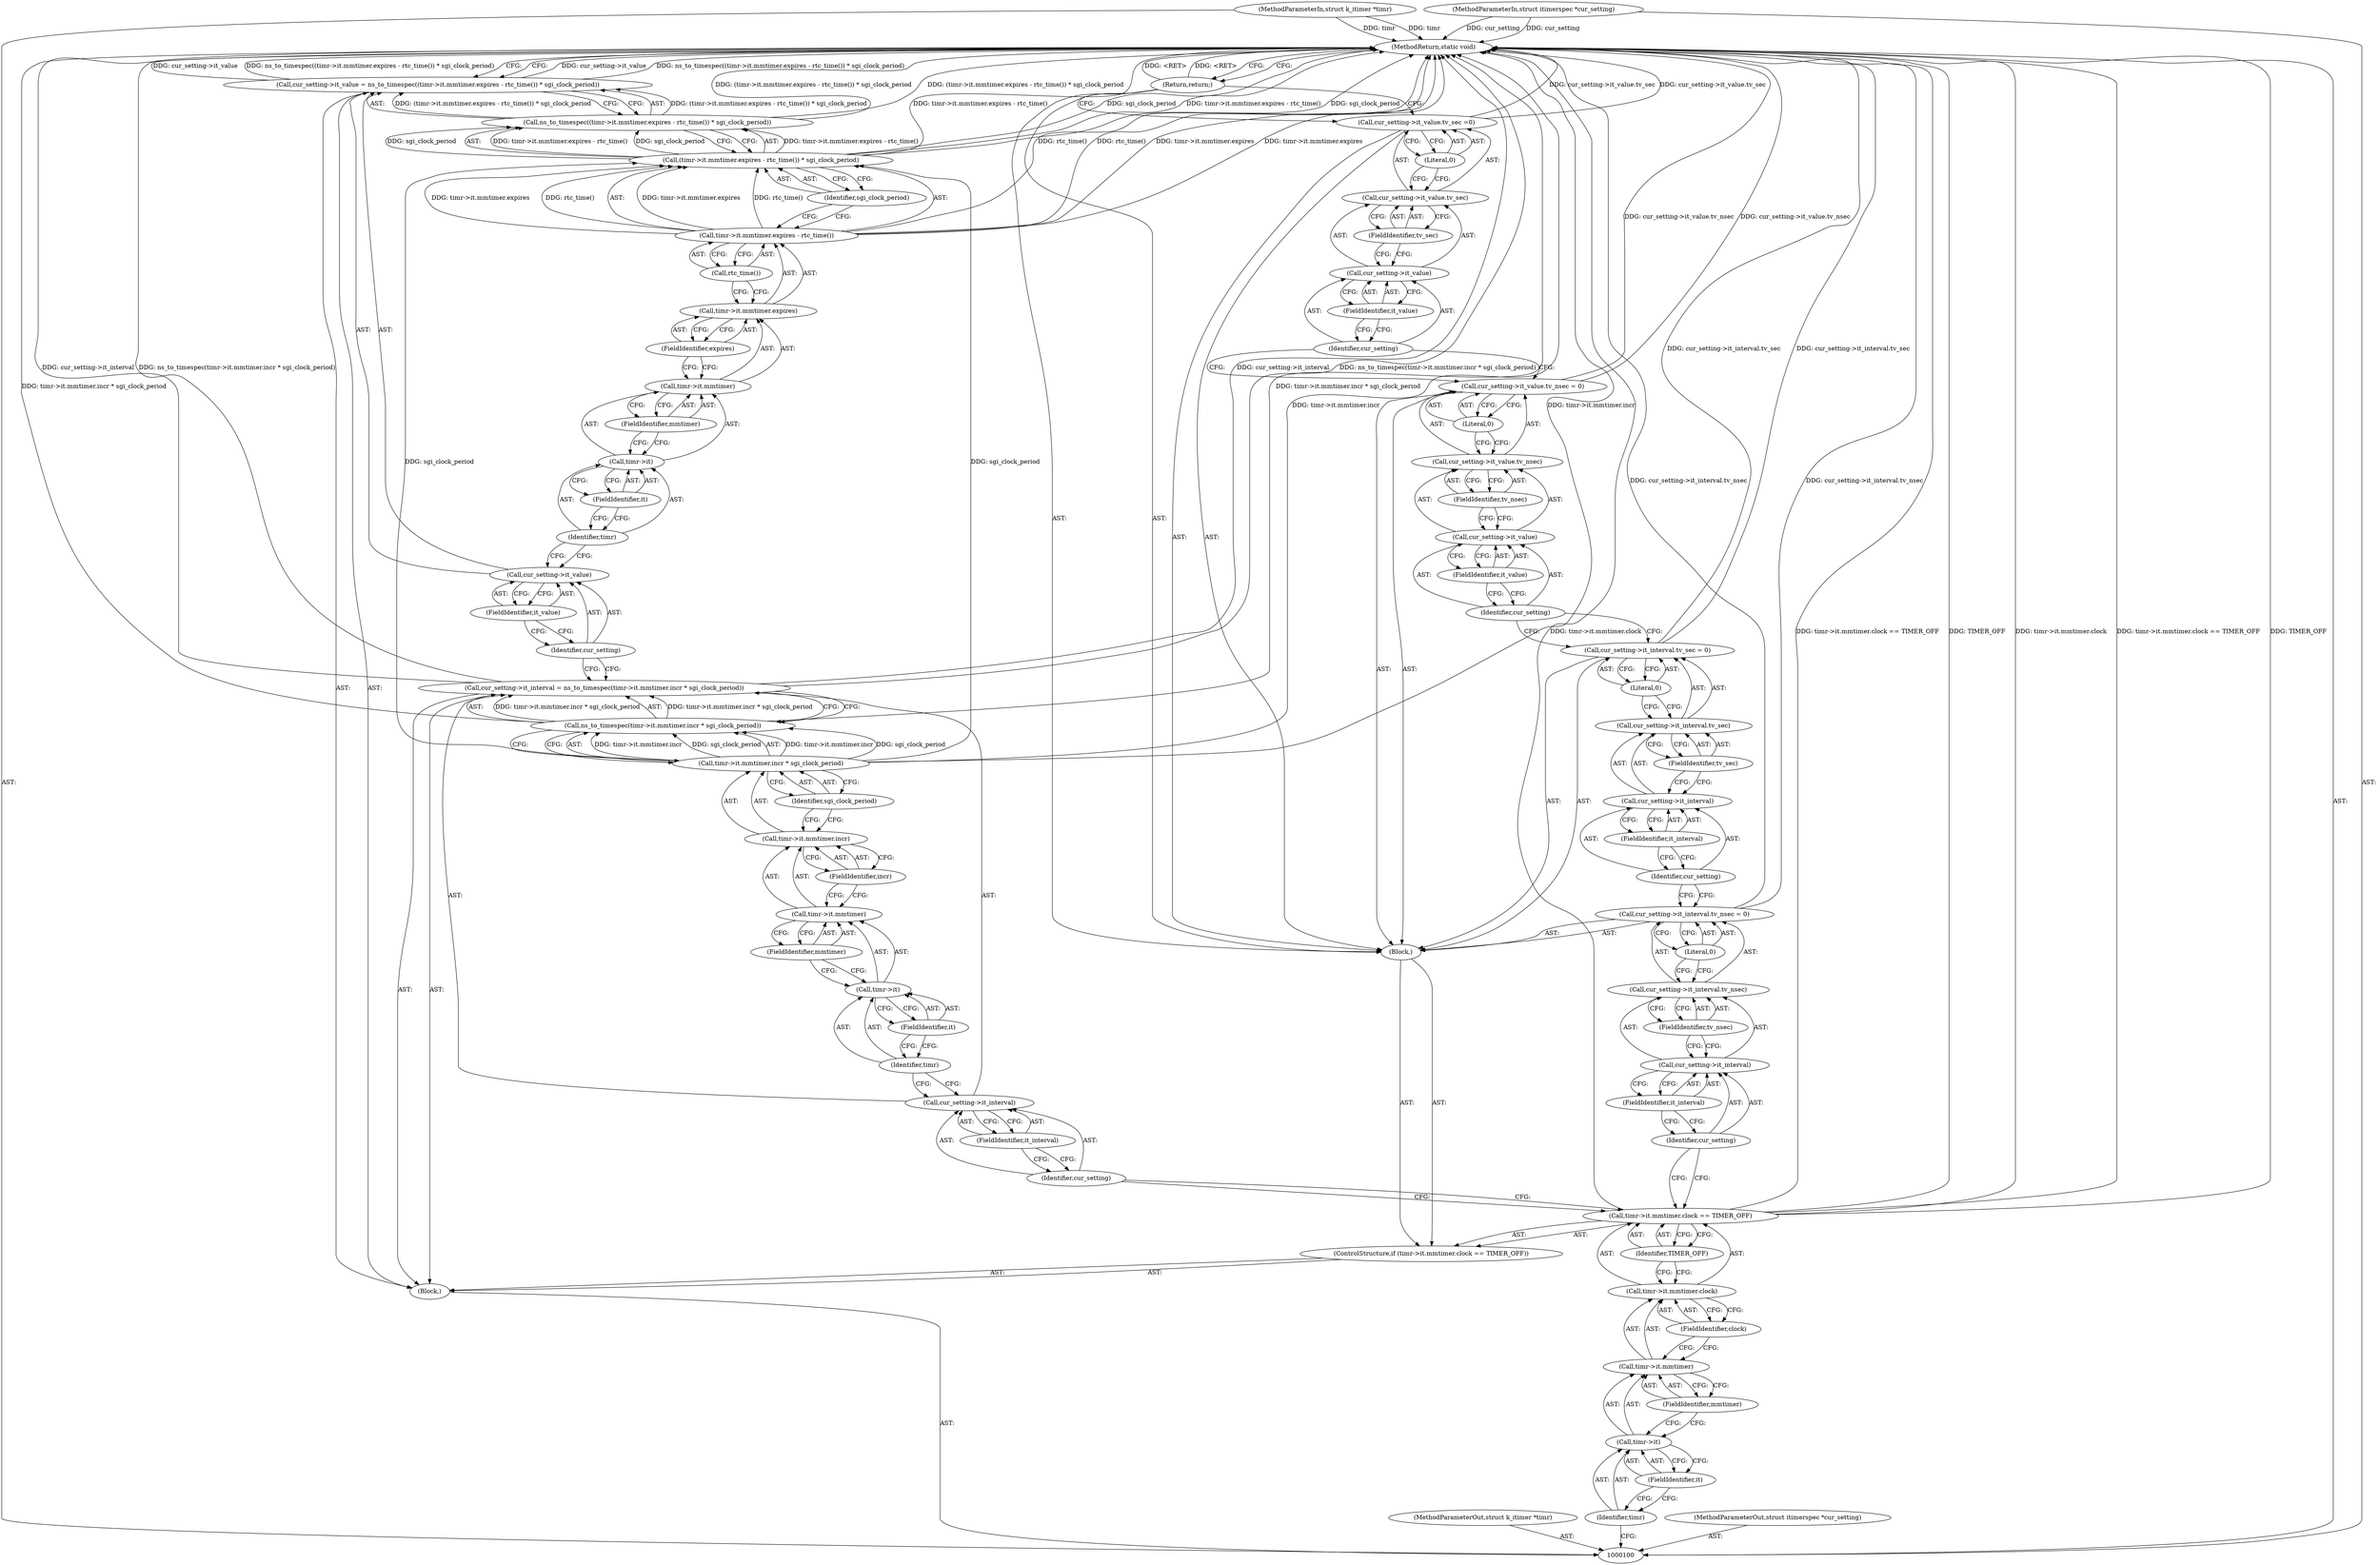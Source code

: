 digraph "0_linux_f8bd2258e2d520dff28c855658bd24bdafb5102d_2" {
"1000174" [label="(MethodReturn,static void)"];
"1000101" [label="(MethodParameterIn,struct k_itimer *timr)"];
"1000219" [label="(MethodParameterOut,struct k_itimer *timr)"];
"1000102" [label="(MethodParameterIn,struct itimerspec *cur_setting)"];
"1000220" [label="(MethodParameterOut,struct itimerspec *cur_setting)"];
"1000144" [label="(Call,cur_setting->it_interval = ns_to_timespec(timr->it.mmtimer.incr * sgi_clock_period))"];
"1000145" [label="(Call,cur_setting->it_interval)"];
"1000146" [label="(Identifier,cur_setting)"];
"1000147" [label="(FieldIdentifier,it_interval)"];
"1000148" [label="(Call,ns_to_timespec(timr->it.mmtimer.incr * sgi_clock_period))"];
"1000149" [label="(Call,timr->it.mmtimer.incr * sgi_clock_period)"];
"1000150" [label="(Call,timr->it.mmtimer.incr)"];
"1000151" [label="(Call,timr->it.mmtimer)"];
"1000152" [label="(Call,timr->it)"];
"1000153" [label="(Identifier,timr)"];
"1000154" [label="(FieldIdentifier,it)"];
"1000155" [label="(FieldIdentifier,mmtimer)"];
"1000156" [label="(FieldIdentifier,incr)"];
"1000157" [label="(Identifier,sgi_clock_period)"];
"1000158" [label="(Call,cur_setting->it_value = ns_to_timespec((timr->it.mmtimer.expires - rtc_time()) * sgi_clock_period))"];
"1000159" [label="(Call,cur_setting->it_value)"];
"1000160" [label="(Identifier,cur_setting)"];
"1000161" [label="(FieldIdentifier,it_value)"];
"1000162" [label="(Call,ns_to_timespec((timr->it.mmtimer.expires - rtc_time()) * sgi_clock_period))"];
"1000163" [label="(Call,(timr->it.mmtimer.expires - rtc_time()) * sgi_clock_period)"];
"1000164" [label="(Call,timr->it.mmtimer.expires - rtc_time())"];
"1000165" [label="(Call,timr->it.mmtimer.expires)"];
"1000166" [label="(Call,timr->it.mmtimer)"];
"1000167" [label="(Call,timr->it)"];
"1000168" [label="(Identifier,timr)"];
"1000169" [label="(FieldIdentifier,it)"];
"1000170" [label="(FieldIdentifier,mmtimer)"];
"1000171" [label="(FieldIdentifier,expires)"];
"1000172" [label="(Call,rtc_time())"];
"1000173" [label="(Identifier,sgi_clock_period)"];
"1000103" [label="(Block,)"];
"1000104" [label="(ControlStructure,if (timr->it.mmtimer.clock == TIMER_OFF))"];
"1000110" [label="(FieldIdentifier,it)"];
"1000111" [label="(FieldIdentifier,mmtimer)"];
"1000112" [label="(FieldIdentifier,clock)"];
"1000113" [label="(Identifier,TIMER_OFF)"];
"1000114" [label="(Block,)"];
"1000105" [label="(Call,timr->it.mmtimer.clock == TIMER_OFF)"];
"1000106" [label="(Call,timr->it.mmtimer.clock)"];
"1000107" [label="(Call,timr->it.mmtimer)"];
"1000108" [label="(Call,timr->it)"];
"1000109" [label="(Identifier,timr)"];
"1000119" [label="(FieldIdentifier,it_interval)"];
"1000115" [label="(Call,cur_setting->it_interval.tv_nsec = 0)"];
"1000116" [label="(Call,cur_setting->it_interval.tv_nsec)"];
"1000117" [label="(Call,cur_setting->it_interval)"];
"1000118" [label="(Identifier,cur_setting)"];
"1000120" [label="(FieldIdentifier,tv_nsec)"];
"1000121" [label="(Literal,0)"];
"1000126" [label="(FieldIdentifier,it_interval)"];
"1000122" [label="(Call,cur_setting->it_interval.tv_sec = 0)"];
"1000123" [label="(Call,cur_setting->it_interval.tv_sec)"];
"1000124" [label="(Call,cur_setting->it_interval)"];
"1000125" [label="(Identifier,cur_setting)"];
"1000127" [label="(FieldIdentifier,tv_sec)"];
"1000128" [label="(Literal,0)"];
"1000133" [label="(FieldIdentifier,it_value)"];
"1000129" [label="(Call,cur_setting->it_value.tv_nsec = 0)"];
"1000130" [label="(Call,cur_setting->it_value.tv_nsec)"];
"1000131" [label="(Call,cur_setting->it_value)"];
"1000132" [label="(Identifier,cur_setting)"];
"1000134" [label="(FieldIdentifier,tv_nsec)"];
"1000135" [label="(Literal,0)"];
"1000140" [label="(FieldIdentifier,it_value)"];
"1000136" [label="(Call,cur_setting->it_value.tv_sec =0)"];
"1000137" [label="(Call,cur_setting->it_value.tv_sec)"];
"1000138" [label="(Call,cur_setting->it_value)"];
"1000139" [label="(Identifier,cur_setting)"];
"1000141" [label="(FieldIdentifier,tv_sec)"];
"1000142" [label="(Literal,0)"];
"1000143" [label="(Return,return;)"];
"1000174" -> "1000100"  [label="AST: "];
"1000174" -> "1000143"  [label="CFG: "];
"1000174" -> "1000158"  [label="CFG: "];
"1000143" -> "1000174"  [label="DDG: <RET>"];
"1000158" -> "1000174"  [label="DDG: cur_setting->it_value"];
"1000158" -> "1000174"  [label="DDG: ns_to_timespec((timr->it.mmtimer.expires - rtc_time()) * sgi_clock_period)"];
"1000164" -> "1000174"  [label="DDG: rtc_time()"];
"1000164" -> "1000174"  [label="DDG: timr->it.mmtimer.expires"];
"1000105" -> "1000174"  [label="DDG: timr->it.mmtimer.clock == TIMER_OFF"];
"1000105" -> "1000174"  [label="DDG: TIMER_OFF"];
"1000105" -> "1000174"  [label="DDG: timr->it.mmtimer.clock"];
"1000122" -> "1000174"  [label="DDG: cur_setting->it_interval.tv_sec"];
"1000102" -> "1000174"  [label="DDG: cur_setting"];
"1000149" -> "1000174"  [label="DDG: timr->it.mmtimer.incr"];
"1000115" -> "1000174"  [label="DDG: cur_setting->it_interval.tv_nsec"];
"1000129" -> "1000174"  [label="DDG: cur_setting->it_value.tv_nsec"];
"1000163" -> "1000174"  [label="DDG: timr->it.mmtimer.expires - rtc_time()"];
"1000163" -> "1000174"  [label="DDG: sgi_clock_period"];
"1000148" -> "1000174"  [label="DDG: timr->it.mmtimer.incr * sgi_clock_period"];
"1000144" -> "1000174"  [label="DDG: ns_to_timespec(timr->it.mmtimer.incr * sgi_clock_period)"];
"1000144" -> "1000174"  [label="DDG: cur_setting->it_interval"];
"1000101" -> "1000174"  [label="DDG: timr"];
"1000162" -> "1000174"  [label="DDG: (timr->it.mmtimer.expires - rtc_time()) * sgi_clock_period"];
"1000136" -> "1000174"  [label="DDG: cur_setting->it_value.tv_sec"];
"1000101" -> "1000100"  [label="AST: "];
"1000101" -> "1000174"  [label="DDG: timr"];
"1000219" -> "1000100"  [label="AST: "];
"1000102" -> "1000100"  [label="AST: "];
"1000102" -> "1000174"  [label="DDG: cur_setting"];
"1000220" -> "1000100"  [label="AST: "];
"1000144" -> "1000103"  [label="AST: "];
"1000144" -> "1000148"  [label="CFG: "];
"1000145" -> "1000144"  [label="AST: "];
"1000148" -> "1000144"  [label="AST: "];
"1000160" -> "1000144"  [label="CFG: "];
"1000144" -> "1000174"  [label="DDG: ns_to_timespec(timr->it.mmtimer.incr * sgi_clock_period)"];
"1000144" -> "1000174"  [label="DDG: cur_setting->it_interval"];
"1000148" -> "1000144"  [label="DDG: timr->it.mmtimer.incr * sgi_clock_period"];
"1000145" -> "1000144"  [label="AST: "];
"1000145" -> "1000147"  [label="CFG: "];
"1000146" -> "1000145"  [label="AST: "];
"1000147" -> "1000145"  [label="AST: "];
"1000153" -> "1000145"  [label="CFG: "];
"1000146" -> "1000145"  [label="AST: "];
"1000146" -> "1000105"  [label="CFG: "];
"1000147" -> "1000146"  [label="CFG: "];
"1000147" -> "1000145"  [label="AST: "];
"1000147" -> "1000146"  [label="CFG: "];
"1000145" -> "1000147"  [label="CFG: "];
"1000148" -> "1000144"  [label="AST: "];
"1000148" -> "1000149"  [label="CFG: "];
"1000149" -> "1000148"  [label="AST: "];
"1000144" -> "1000148"  [label="CFG: "];
"1000148" -> "1000174"  [label="DDG: timr->it.mmtimer.incr * sgi_clock_period"];
"1000148" -> "1000144"  [label="DDG: timr->it.mmtimer.incr * sgi_clock_period"];
"1000149" -> "1000148"  [label="DDG: timr->it.mmtimer.incr"];
"1000149" -> "1000148"  [label="DDG: sgi_clock_period"];
"1000149" -> "1000148"  [label="AST: "];
"1000149" -> "1000157"  [label="CFG: "];
"1000150" -> "1000149"  [label="AST: "];
"1000157" -> "1000149"  [label="AST: "];
"1000148" -> "1000149"  [label="CFG: "];
"1000149" -> "1000174"  [label="DDG: timr->it.mmtimer.incr"];
"1000149" -> "1000148"  [label="DDG: timr->it.mmtimer.incr"];
"1000149" -> "1000148"  [label="DDG: sgi_clock_period"];
"1000149" -> "1000163"  [label="DDG: sgi_clock_period"];
"1000150" -> "1000149"  [label="AST: "];
"1000150" -> "1000156"  [label="CFG: "];
"1000151" -> "1000150"  [label="AST: "];
"1000156" -> "1000150"  [label="AST: "];
"1000157" -> "1000150"  [label="CFG: "];
"1000151" -> "1000150"  [label="AST: "];
"1000151" -> "1000155"  [label="CFG: "];
"1000152" -> "1000151"  [label="AST: "];
"1000155" -> "1000151"  [label="AST: "];
"1000156" -> "1000151"  [label="CFG: "];
"1000152" -> "1000151"  [label="AST: "];
"1000152" -> "1000154"  [label="CFG: "];
"1000153" -> "1000152"  [label="AST: "];
"1000154" -> "1000152"  [label="AST: "];
"1000155" -> "1000152"  [label="CFG: "];
"1000153" -> "1000152"  [label="AST: "];
"1000153" -> "1000145"  [label="CFG: "];
"1000154" -> "1000153"  [label="CFG: "];
"1000154" -> "1000152"  [label="AST: "];
"1000154" -> "1000153"  [label="CFG: "];
"1000152" -> "1000154"  [label="CFG: "];
"1000155" -> "1000151"  [label="AST: "];
"1000155" -> "1000152"  [label="CFG: "];
"1000151" -> "1000155"  [label="CFG: "];
"1000156" -> "1000150"  [label="AST: "];
"1000156" -> "1000151"  [label="CFG: "];
"1000150" -> "1000156"  [label="CFG: "];
"1000157" -> "1000149"  [label="AST: "];
"1000157" -> "1000150"  [label="CFG: "];
"1000149" -> "1000157"  [label="CFG: "];
"1000158" -> "1000103"  [label="AST: "];
"1000158" -> "1000162"  [label="CFG: "];
"1000159" -> "1000158"  [label="AST: "];
"1000162" -> "1000158"  [label="AST: "];
"1000174" -> "1000158"  [label="CFG: "];
"1000158" -> "1000174"  [label="DDG: cur_setting->it_value"];
"1000158" -> "1000174"  [label="DDG: ns_to_timespec((timr->it.mmtimer.expires - rtc_time()) * sgi_clock_period)"];
"1000162" -> "1000158"  [label="DDG: (timr->it.mmtimer.expires - rtc_time()) * sgi_clock_period"];
"1000159" -> "1000158"  [label="AST: "];
"1000159" -> "1000161"  [label="CFG: "];
"1000160" -> "1000159"  [label="AST: "];
"1000161" -> "1000159"  [label="AST: "];
"1000168" -> "1000159"  [label="CFG: "];
"1000160" -> "1000159"  [label="AST: "];
"1000160" -> "1000144"  [label="CFG: "];
"1000161" -> "1000160"  [label="CFG: "];
"1000161" -> "1000159"  [label="AST: "];
"1000161" -> "1000160"  [label="CFG: "];
"1000159" -> "1000161"  [label="CFG: "];
"1000162" -> "1000158"  [label="AST: "];
"1000162" -> "1000163"  [label="CFG: "];
"1000163" -> "1000162"  [label="AST: "];
"1000158" -> "1000162"  [label="CFG: "];
"1000162" -> "1000174"  [label="DDG: (timr->it.mmtimer.expires - rtc_time()) * sgi_clock_period"];
"1000162" -> "1000158"  [label="DDG: (timr->it.mmtimer.expires - rtc_time()) * sgi_clock_period"];
"1000163" -> "1000162"  [label="DDG: timr->it.mmtimer.expires - rtc_time()"];
"1000163" -> "1000162"  [label="DDG: sgi_clock_period"];
"1000163" -> "1000162"  [label="AST: "];
"1000163" -> "1000173"  [label="CFG: "];
"1000164" -> "1000163"  [label="AST: "];
"1000173" -> "1000163"  [label="AST: "];
"1000162" -> "1000163"  [label="CFG: "];
"1000163" -> "1000174"  [label="DDG: timr->it.mmtimer.expires - rtc_time()"];
"1000163" -> "1000174"  [label="DDG: sgi_clock_period"];
"1000163" -> "1000162"  [label="DDG: timr->it.mmtimer.expires - rtc_time()"];
"1000163" -> "1000162"  [label="DDG: sgi_clock_period"];
"1000164" -> "1000163"  [label="DDG: timr->it.mmtimer.expires"];
"1000164" -> "1000163"  [label="DDG: rtc_time()"];
"1000149" -> "1000163"  [label="DDG: sgi_clock_period"];
"1000164" -> "1000163"  [label="AST: "];
"1000164" -> "1000172"  [label="CFG: "];
"1000165" -> "1000164"  [label="AST: "];
"1000172" -> "1000164"  [label="AST: "];
"1000173" -> "1000164"  [label="CFG: "];
"1000164" -> "1000174"  [label="DDG: rtc_time()"];
"1000164" -> "1000174"  [label="DDG: timr->it.mmtimer.expires"];
"1000164" -> "1000163"  [label="DDG: timr->it.mmtimer.expires"];
"1000164" -> "1000163"  [label="DDG: rtc_time()"];
"1000165" -> "1000164"  [label="AST: "];
"1000165" -> "1000171"  [label="CFG: "];
"1000166" -> "1000165"  [label="AST: "];
"1000171" -> "1000165"  [label="AST: "];
"1000172" -> "1000165"  [label="CFG: "];
"1000166" -> "1000165"  [label="AST: "];
"1000166" -> "1000170"  [label="CFG: "];
"1000167" -> "1000166"  [label="AST: "];
"1000170" -> "1000166"  [label="AST: "];
"1000171" -> "1000166"  [label="CFG: "];
"1000167" -> "1000166"  [label="AST: "];
"1000167" -> "1000169"  [label="CFG: "];
"1000168" -> "1000167"  [label="AST: "];
"1000169" -> "1000167"  [label="AST: "];
"1000170" -> "1000167"  [label="CFG: "];
"1000168" -> "1000167"  [label="AST: "];
"1000168" -> "1000159"  [label="CFG: "];
"1000169" -> "1000168"  [label="CFG: "];
"1000169" -> "1000167"  [label="AST: "];
"1000169" -> "1000168"  [label="CFG: "];
"1000167" -> "1000169"  [label="CFG: "];
"1000170" -> "1000166"  [label="AST: "];
"1000170" -> "1000167"  [label="CFG: "];
"1000166" -> "1000170"  [label="CFG: "];
"1000171" -> "1000165"  [label="AST: "];
"1000171" -> "1000166"  [label="CFG: "];
"1000165" -> "1000171"  [label="CFG: "];
"1000172" -> "1000164"  [label="AST: "];
"1000172" -> "1000165"  [label="CFG: "];
"1000164" -> "1000172"  [label="CFG: "];
"1000173" -> "1000163"  [label="AST: "];
"1000173" -> "1000164"  [label="CFG: "];
"1000163" -> "1000173"  [label="CFG: "];
"1000103" -> "1000100"  [label="AST: "];
"1000104" -> "1000103"  [label="AST: "];
"1000144" -> "1000103"  [label="AST: "];
"1000158" -> "1000103"  [label="AST: "];
"1000104" -> "1000103"  [label="AST: "];
"1000105" -> "1000104"  [label="AST: "];
"1000114" -> "1000104"  [label="AST: "];
"1000110" -> "1000108"  [label="AST: "];
"1000110" -> "1000109"  [label="CFG: "];
"1000108" -> "1000110"  [label="CFG: "];
"1000111" -> "1000107"  [label="AST: "];
"1000111" -> "1000108"  [label="CFG: "];
"1000107" -> "1000111"  [label="CFG: "];
"1000112" -> "1000106"  [label="AST: "];
"1000112" -> "1000107"  [label="CFG: "];
"1000106" -> "1000112"  [label="CFG: "];
"1000113" -> "1000105"  [label="AST: "];
"1000113" -> "1000106"  [label="CFG: "];
"1000105" -> "1000113"  [label="CFG: "];
"1000114" -> "1000104"  [label="AST: "];
"1000115" -> "1000114"  [label="AST: "];
"1000122" -> "1000114"  [label="AST: "];
"1000129" -> "1000114"  [label="AST: "];
"1000136" -> "1000114"  [label="AST: "];
"1000143" -> "1000114"  [label="AST: "];
"1000105" -> "1000104"  [label="AST: "];
"1000105" -> "1000113"  [label="CFG: "];
"1000106" -> "1000105"  [label="AST: "];
"1000113" -> "1000105"  [label="AST: "];
"1000118" -> "1000105"  [label="CFG: "];
"1000146" -> "1000105"  [label="CFG: "];
"1000105" -> "1000174"  [label="DDG: timr->it.mmtimer.clock == TIMER_OFF"];
"1000105" -> "1000174"  [label="DDG: TIMER_OFF"];
"1000105" -> "1000174"  [label="DDG: timr->it.mmtimer.clock"];
"1000106" -> "1000105"  [label="AST: "];
"1000106" -> "1000112"  [label="CFG: "];
"1000107" -> "1000106"  [label="AST: "];
"1000112" -> "1000106"  [label="AST: "];
"1000113" -> "1000106"  [label="CFG: "];
"1000107" -> "1000106"  [label="AST: "];
"1000107" -> "1000111"  [label="CFG: "];
"1000108" -> "1000107"  [label="AST: "];
"1000111" -> "1000107"  [label="AST: "];
"1000112" -> "1000107"  [label="CFG: "];
"1000108" -> "1000107"  [label="AST: "];
"1000108" -> "1000110"  [label="CFG: "];
"1000109" -> "1000108"  [label="AST: "];
"1000110" -> "1000108"  [label="AST: "];
"1000111" -> "1000108"  [label="CFG: "];
"1000109" -> "1000108"  [label="AST: "];
"1000109" -> "1000100"  [label="CFG: "];
"1000110" -> "1000109"  [label="CFG: "];
"1000119" -> "1000117"  [label="AST: "];
"1000119" -> "1000118"  [label="CFG: "];
"1000117" -> "1000119"  [label="CFG: "];
"1000115" -> "1000114"  [label="AST: "];
"1000115" -> "1000121"  [label="CFG: "];
"1000116" -> "1000115"  [label="AST: "];
"1000121" -> "1000115"  [label="AST: "];
"1000125" -> "1000115"  [label="CFG: "];
"1000115" -> "1000174"  [label="DDG: cur_setting->it_interval.tv_nsec"];
"1000116" -> "1000115"  [label="AST: "];
"1000116" -> "1000120"  [label="CFG: "];
"1000117" -> "1000116"  [label="AST: "];
"1000120" -> "1000116"  [label="AST: "];
"1000121" -> "1000116"  [label="CFG: "];
"1000117" -> "1000116"  [label="AST: "];
"1000117" -> "1000119"  [label="CFG: "];
"1000118" -> "1000117"  [label="AST: "];
"1000119" -> "1000117"  [label="AST: "];
"1000120" -> "1000117"  [label="CFG: "];
"1000118" -> "1000117"  [label="AST: "];
"1000118" -> "1000105"  [label="CFG: "];
"1000119" -> "1000118"  [label="CFG: "];
"1000120" -> "1000116"  [label="AST: "];
"1000120" -> "1000117"  [label="CFG: "];
"1000116" -> "1000120"  [label="CFG: "];
"1000121" -> "1000115"  [label="AST: "];
"1000121" -> "1000116"  [label="CFG: "];
"1000115" -> "1000121"  [label="CFG: "];
"1000126" -> "1000124"  [label="AST: "];
"1000126" -> "1000125"  [label="CFG: "];
"1000124" -> "1000126"  [label="CFG: "];
"1000122" -> "1000114"  [label="AST: "];
"1000122" -> "1000128"  [label="CFG: "];
"1000123" -> "1000122"  [label="AST: "];
"1000128" -> "1000122"  [label="AST: "];
"1000132" -> "1000122"  [label="CFG: "];
"1000122" -> "1000174"  [label="DDG: cur_setting->it_interval.tv_sec"];
"1000123" -> "1000122"  [label="AST: "];
"1000123" -> "1000127"  [label="CFG: "];
"1000124" -> "1000123"  [label="AST: "];
"1000127" -> "1000123"  [label="AST: "];
"1000128" -> "1000123"  [label="CFG: "];
"1000124" -> "1000123"  [label="AST: "];
"1000124" -> "1000126"  [label="CFG: "];
"1000125" -> "1000124"  [label="AST: "];
"1000126" -> "1000124"  [label="AST: "];
"1000127" -> "1000124"  [label="CFG: "];
"1000125" -> "1000124"  [label="AST: "];
"1000125" -> "1000115"  [label="CFG: "];
"1000126" -> "1000125"  [label="CFG: "];
"1000127" -> "1000123"  [label="AST: "];
"1000127" -> "1000124"  [label="CFG: "];
"1000123" -> "1000127"  [label="CFG: "];
"1000128" -> "1000122"  [label="AST: "];
"1000128" -> "1000123"  [label="CFG: "];
"1000122" -> "1000128"  [label="CFG: "];
"1000133" -> "1000131"  [label="AST: "];
"1000133" -> "1000132"  [label="CFG: "];
"1000131" -> "1000133"  [label="CFG: "];
"1000129" -> "1000114"  [label="AST: "];
"1000129" -> "1000135"  [label="CFG: "];
"1000130" -> "1000129"  [label="AST: "];
"1000135" -> "1000129"  [label="AST: "];
"1000139" -> "1000129"  [label="CFG: "];
"1000129" -> "1000174"  [label="DDG: cur_setting->it_value.tv_nsec"];
"1000130" -> "1000129"  [label="AST: "];
"1000130" -> "1000134"  [label="CFG: "];
"1000131" -> "1000130"  [label="AST: "];
"1000134" -> "1000130"  [label="AST: "];
"1000135" -> "1000130"  [label="CFG: "];
"1000131" -> "1000130"  [label="AST: "];
"1000131" -> "1000133"  [label="CFG: "];
"1000132" -> "1000131"  [label="AST: "];
"1000133" -> "1000131"  [label="AST: "];
"1000134" -> "1000131"  [label="CFG: "];
"1000132" -> "1000131"  [label="AST: "];
"1000132" -> "1000122"  [label="CFG: "];
"1000133" -> "1000132"  [label="CFG: "];
"1000134" -> "1000130"  [label="AST: "];
"1000134" -> "1000131"  [label="CFG: "];
"1000130" -> "1000134"  [label="CFG: "];
"1000135" -> "1000129"  [label="AST: "];
"1000135" -> "1000130"  [label="CFG: "];
"1000129" -> "1000135"  [label="CFG: "];
"1000140" -> "1000138"  [label="AST: "];
"1000140" -> "1000139"  [label="CFG: "];
"1000138" -> "1000140"  [label="CFG: "];
"1000136" -> "1000114"  [label="AST: "];
"1000136" -> "1000142"  [label="CFG: "];
"1000137" -> "1000136"  [label="AST: "];
"1000142" -> "1000136"  [label="AST: "];
"1000143" -> "1000136"  [label="CFG: "];
"1000136" -> "1000174"  [label="DDG: cur_setting->it_value.tv_sec"];
"1000137" -> "1000136"  [label="AST: "];
"1000137" -> "1000141"  [label="CFG: "];
"1000138" -> "1000137"  [label="AST: "];
"1000141" -> "1000137"  [label="AST: "];
"1000142" -> "1000137"  [label="CFG: "];
"1000138" -> "1000137"  [label="AST: "];
"1000138" -> "1000140"  [label="CFG: "];
"1000139" -> "1000138"  [label="AST: "];
"1000140" -> "1000138"  [label="AST: "];
"1000141" -> "1000138"  [label="CFG: "];
"1000139" -> "1000138"  [label="AST: "];
"1000139" -> "1000129"  [label="CFG: "];
"1000140" -> "1000139"  [label="CFG: "];
"1000141" -> "1000137"  [label="AST: "];
"1000141" -> "1000138"  [label="CFG: "];
"1000137" -> "1000141"  [label="CFG: "];
"1000142" -> "1000136"  [label="AST: "];
"1000142" -> "1000137"  [label="CFG: "];
"1000136" -> "1000142"  [label="CFG: "];
"1000143" -> "1000114"  [label="AST: "];
"1000143" -> "1000136"  [label="CFG: "];
"1000174" -> "1000143"  [label="CFG: "];
"1000143" -> "1000174"  [label="DDG: <RET>"];
}
